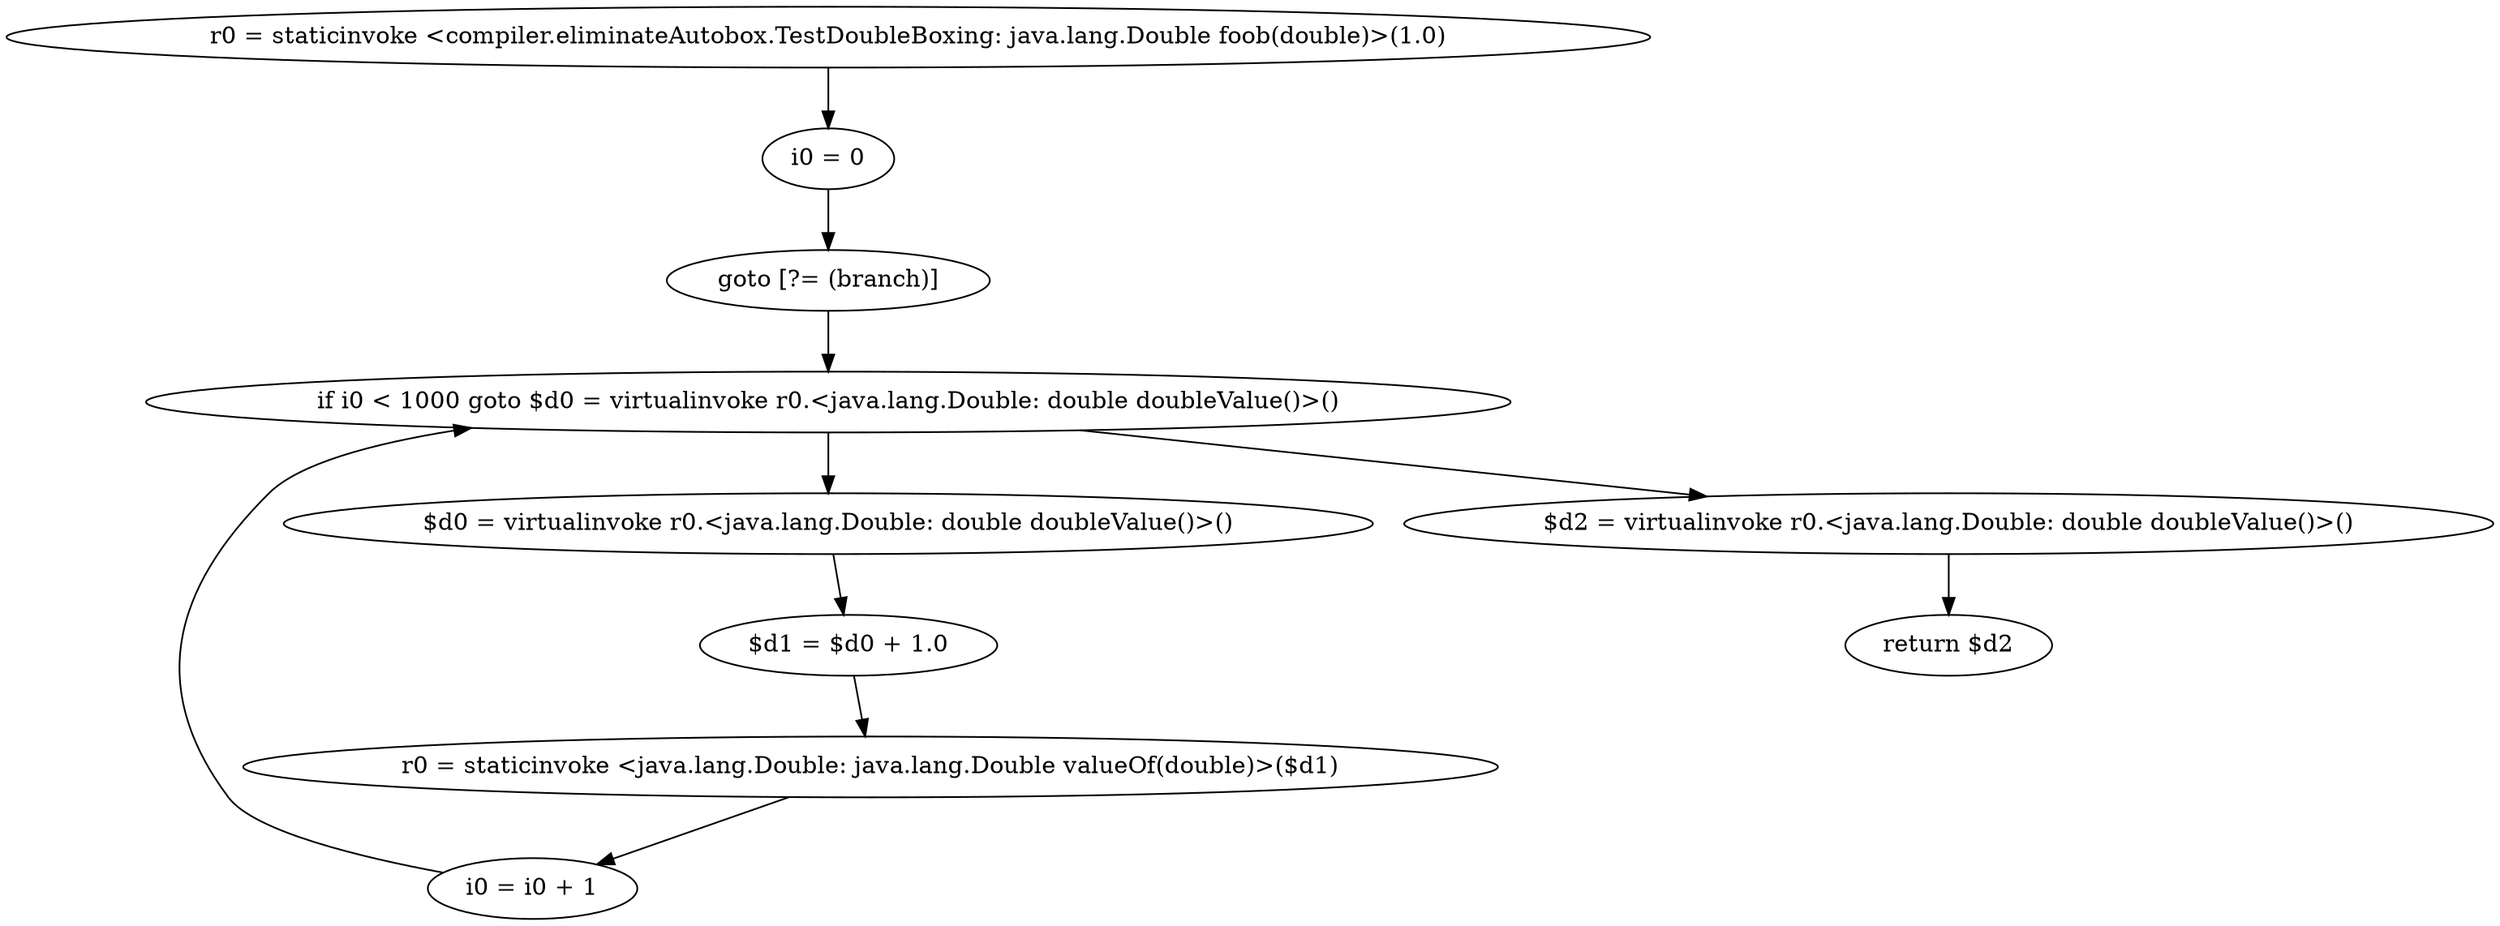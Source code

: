 digraph "unitGraph" {
    "r0 = staticinvoke <compiler.eliminateAutobox.TestDoubleBoxing: java.lang.Double foob(double)>(1.0)"
    "i0 = 0"
    "goto [?= (branch)]"
    "$d0 = virtualinvoke r0.<java.lang.Double: double doubleValue()>()"
    "$d1 = $d0 + 1.0"
    "r0 = staticinvoke <java.lang.Double: java.lang.Double valueOf(double)>($d1)"
    "i0 = i0 + 1"
    "if i0 < 1000 goto $d0 = virtualinvoke r0.<java.lang.Double: double doubleValue()>()"
    "$d2 = virtualinvoke r0.<java.lang.Double: double doubleValue()>()"
    "return $d2"
    "r0 = staticinvoke <compiler.eliminateAutobox.TestDoubleBoxing: java.lang.Double foob(double)>(1.0)"->"i0 = 0";
    "i0 = 0"->"goto [?= (branch)]";
    "goto [?= (branch)]"->"if i0 < 1000 goto $d0 = virtualinvoke r0.<java.lang.Double: double doubleValue()>()";
    "$d0 = virtualinvoke r0.<java.lang.Double: double doubleValue()>()"->"$d1 = $d0 + 1.0";
    "$d1 = $d0 + 1.0"->"r0 = staticinvoke <java.lang.Double: java.lang.Double valueOf(double)>($d1)";
    "r0 = staticinvoke <java.lang.Double: java.lang.Double valueOf(double)>($d1)"->"i0 = i0 + 1";
    "i0 = i0 + 1"->"if i0 < 1000 goto $d0 = virtualinvoke r0.<java.lang.Double: double doubleValue()>()";
    "if i0 < 1000 goto $d0 = virtualinvoke r0.<java.lang.Double: double doubleValue()>()"->"$d2 = virtualinvoke r0.<java.lang.Double: double doubleValue()>()";
    "if i0 < 1000 goto $d0 = virtualinvoke r0.<java.lang.Double: double doubleValue()>()"->"$d0 = virtualinvoke r0.<java.lang.Double: double doubleValue()>()";
    "$d2 = virtualinvoke r0.<java.lang.Double: double doubleValue()>()"->"return $d2";
}
